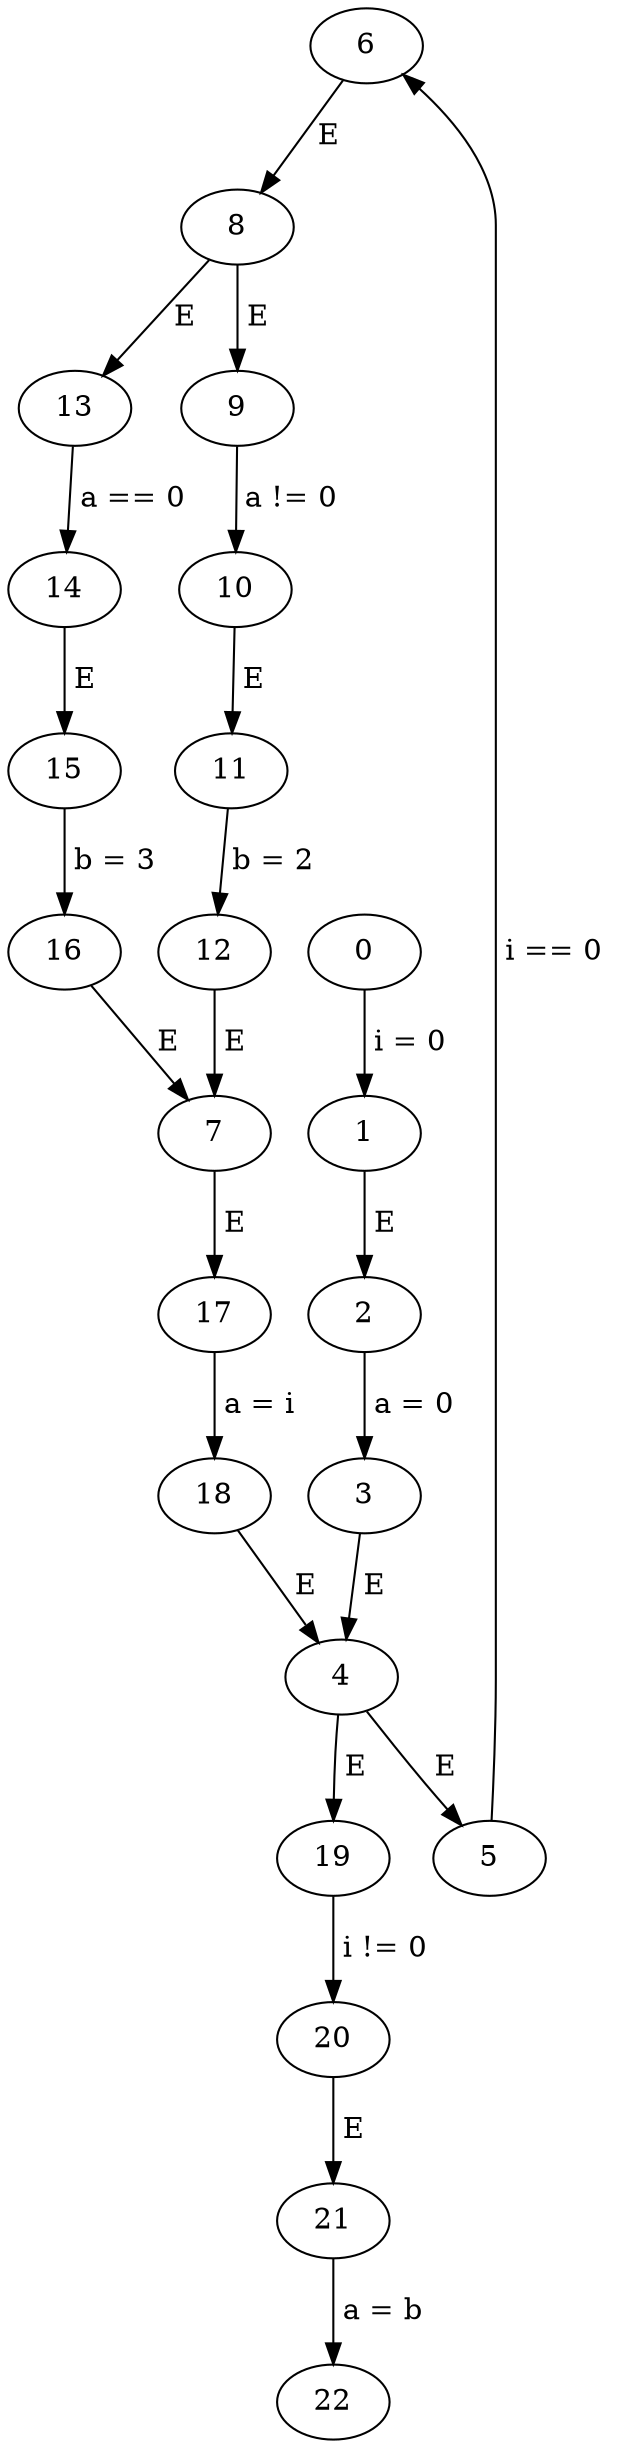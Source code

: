 // while
digraph {
	6 -> 8 [label=" E "]
	20 -> 21 [label=" E "]
	1 -> 2 [label=" E "]
	10 -> 11 [label=" E "]
	8 -> 9 [label=" E "]
	0 -> 1 [label=" i = 0 "]
	13 -> 14 [label=" a == 0 "]
	4 -> 19 [label=" E "]
	9 -> 10 [label=" a != 0 "]
	3 -> 4 [label=" E "]
	8 -> 13 [label=" E "]
	4 -> 5 [label=" E "]
	7 -> 17 [label=" E "]
	16 -> 7 [label=" E "]
	5 -> 6 [label=" i == 0 "]
	19 -> 20 [label=" i != 0 "]
	15 -> 16 [label=" b = 3 "]
	2 -> 3 [label=" a = 0 "]
	12 -> 7 [label=" E "]
	18 -> 4 [label=" E "]
	17 -> 18 [label=" a = i "]
	21 -> 22 [label=" a = b "]
	14 -> 15 [label=" E "]
	11 -> 12 [label=" b = 2 "]
}
